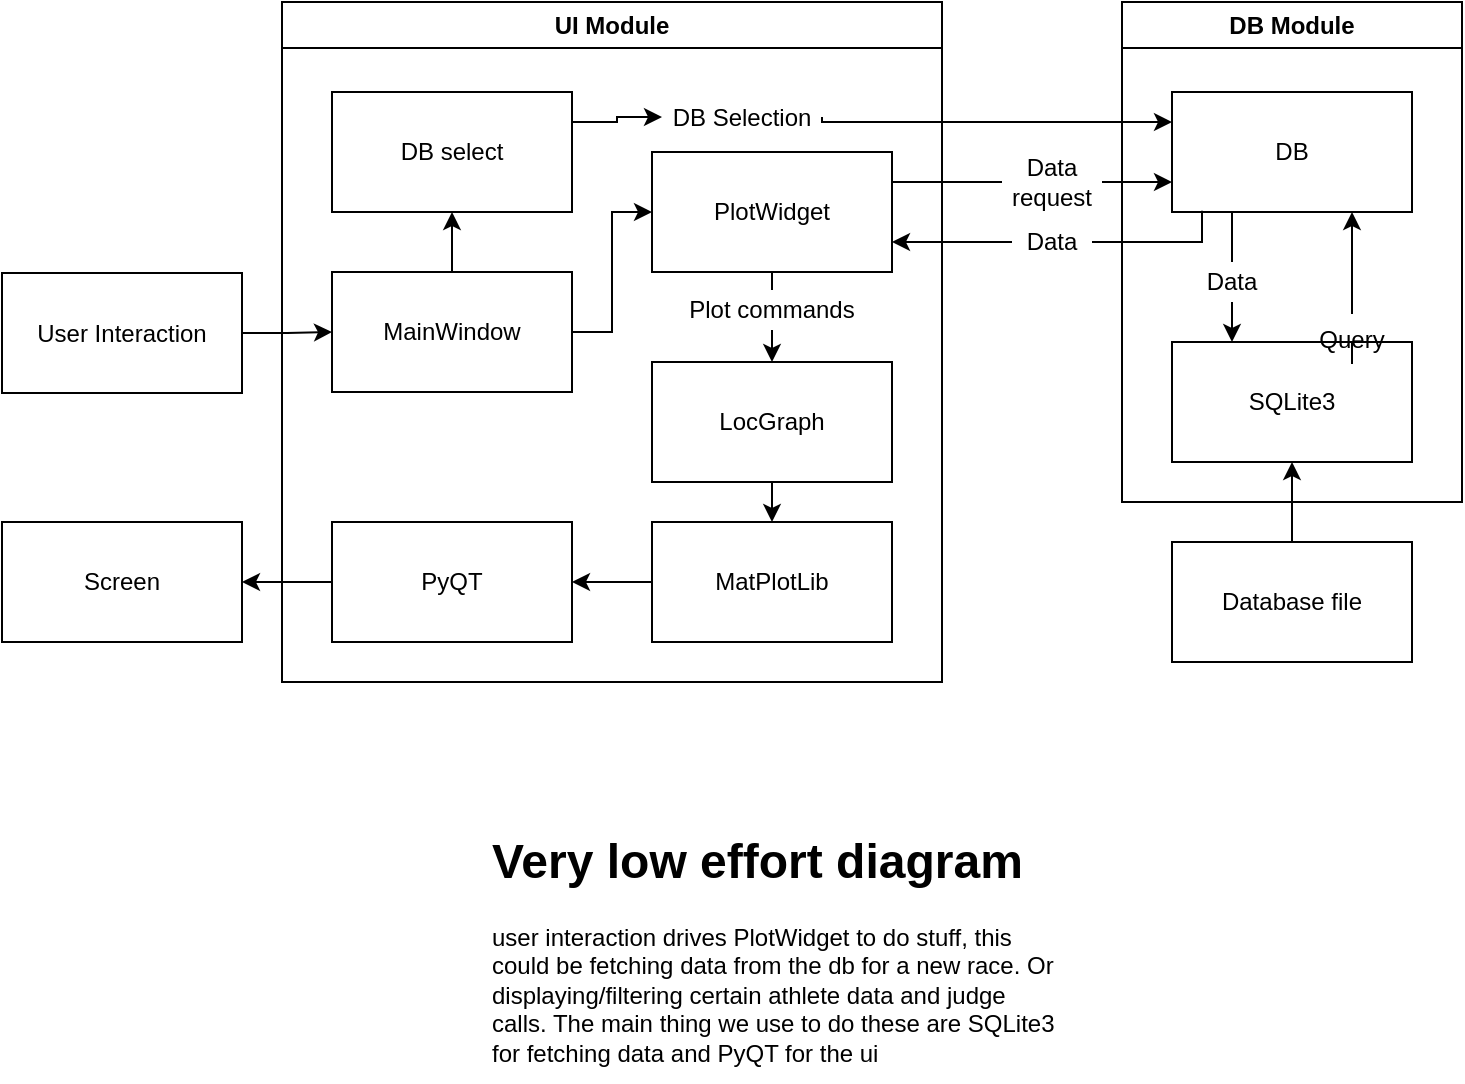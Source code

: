 <mxfile version="23.1.6" type="device">
  <diagram name="Page-1" id="NpNb00ijpStDKrx1_4LT">
    <mxGraphModel dx="1002" dy="577" grid="1" gridSize="10" guides="1" tooltips="1" connect="1" arrows="1" fold="1" page="1" pageScale="1" pageWidth="850" pageHeight="1100" math="0" shadow="0">
      <root>
        <mxCell id="0" />
        <mxCell id="1" parent="0" />
        <mxCell id="mCzRl1WYqg1VtkMurcAk-11" style="edgeStyle=orthogonalEdgeStyle;rounded=0;orthogonalLoop=1;jettySize=auto;html=1;entryX=0.5;entryY=1;entryDx=0;entryDy=0;exitX=0.5;exitY=0;exitDx=0;exitDy=0;" edge="1" parent="1" source="mCzRl1WYqg1VtkMurcAk-4" target="mCzRl1WYqg1VtkMurcAk-3">
          <mxGeometry relative="1" as="geometry" />
        </mxCell>
        <mxCell id="mCzRl1WYqg1VtkMurcAk-4" value="Database file" style="rounded=0;whiteSpace=wrap;html=1;" vertex="1" parent="1">
          <mxGeometry x="635" y="410" width="120" height="60" as="geometry" />
        </mxCell>
        <mxCell id="mCzRl1WYqg1VtkMurcAk-6" value="DB Module" style="swimlane;whiteSpace=wrap;html=1;" vertex="1" parent="1">
          <mxGeometry x="610" y="140" width="170" height="250" as="geometry" />
        </mxCell>
        <mxCell id="mCzRl1WYqg1VtkMurcAk-3" value="SQLite3" style="rounded=0;whiteSpace=wrap;html=1;" vertex="1" parent="mCzRl1WYqg1VtkMurcAk-6">
          <mxGeometry x="25" y="170" width="120" height="60" as="geometry" />
        </mxCell>
        <mxCell id="mCzRl1WYqg1VtkMurcAk-46" style="edgeStyle=orthogonalEdgeStyle;rounded=0;orthogonalLoop=1;jettySize=auto;html=1;exitX=0.25;exitY=1;exitDx=0;exitDy=0;entryX=0.5;entryY=0;entryDx=0;entryDy=0;endArrow=none;endFill=0;" edge="1" parent="mCzRl1WYqg1VtkMurcAk-6" source="mCzRl1WYqg1VtkMurcAk-5" target="mCzRl1WYqg1VtkMurcAk-41">
          <mxGeometry relative="1" as="geometry" />
        </mxCell>
        <mxCell id="mCzRl1WYqg1VtkMurcAk-5" value="DB" style="rounded=0;whiteSpace=wrap;html=1;" vertex="1" parent="mCzRl1WYqg1VtkMurcAk-6">
          <mxGeometry x="25" y="45" width="120" height="60" as="geometry" />
        </mxCell>
        <mxCell id="mCzRl1WYqg1VtkMurcAk-45" style="edgeStyle=orthogonalEdgeStyle;rounded=0;orthogonalLoop=1;jettySize=auto;html=1;exitX=0.5;exitY=1;exitDx=0;exitDy=0;entryX=0.25;entryY=0;entryDx=0;entryDy=0;" edge="1" parent="mCzRl1WYqg1VtkMurcAk-6" source="mCzRl1WYqg1VtkMurcAk-41" target="mCzRl1WYqg1VtkMurcAk-3">
          <mxGeometry relative="1" as="geometry" />
        </mxCell>
        <mxCell id="mCzRl1WYqg1VtkMurcAk-41" value="Data" style="text;html=1;align=center;verticalAlign=middle;whiteSpace=wrap;rounded=0;" vertex="1" parent="mCzRl1WYqg1VtkMurcAk-6">
          <mxGeometry x="30" y="130" width="50" height="20" as="geometry" />
        </mxCell>
        <mxCell id="mCzRl1WYqg1VtkMurcAk-9" value="UI Module" style="swimlane;whiteSpace=wrap;html=1;" vertex="1" parent="1">
          <mxGeometry x="190" y="140" width="330" height="340" as="geometry" />
        </mxCell>
        <mxCell id="mCzRl1WYqg1VtkMurcAk-18" style="edgeStyle=orthogonalEdgeStyle;rounded=0;orthogonalLoop=1;jettySize=auto;html=1;exitX=0.5;exitY=1;exitDx=0;exitDy=0;entryX=0.5;entryY=0;entryDx=0;entryDy=0;" edge="1" parent="mCzRl1WYqg1VtkMurcAk-9" source="mCzRl1WYqg1VtkMurcAk-7" target="mCzRl1WYqg1VtkMurcAk-14">
          <mxGeometry relative="1" as="geometry" />
        </mxCell>
        <mxCell id="mCzRl1WYqg1VtkMurcAk-7" value="LocGraph" style="rounded=0;whiteSpace=wrap;html=1;" vertex="1" parent="mCzRl1WYqg1VtkMurcAk-9">
          <mxGeometry x="185" y="180" width="120" height="60" as="geometry" />
        </mxCell>
        <mxCell id="mCzRl1WYqg1VtkMurcAk-49" style="edgeStyle=orthogonalEdgeStyle;rounded=0;orthogonalLoop=1;jettySize=auto;html=1;exitX=0.5;exitY=1;exitDx=0;exitDy=0;entryX=0.5;entryY=0;entryDx=0;entryDy=0;endArrow=none;endFill=0;" edge="1" parent="mCzRl1WYqg1VtkMurcAk-9" source="mCzRl1WYqg1VtkMurcAk-2" target="mCzRl1WYqg1VtkMurcAk-20">
          <mxGeometry relative="1" as="geometry" />
        </mxCell>
        <mxCell id="mCzRl1WYqg1VtkMurcAk-2" value="PlotWidget" style="rounded=0;whiteSpace=wrap;html=1;" vertex="1" parent="mCzRl1WYqg1VtkMurcAk-9">
          <mxGeometry x="185" y="75" width="120" height="60" as="geometry" />
        </mxCell>
        <mxCell id="mCzRl1WYqg1VtkMurcAk-58" style="edgeStyle=orthogonalEdgeStyle;rounded=0;orthogonalLoop=1;jettySize=auto;html=1;entryX=1;entryY=0.5;entryDx=0;entryDy=0;" edge="1" parent="mCzRl1WYqg1VtkMurcAk-9" source="mCzRl1WYqg1VtkMurcAk-14" target="mCzRl1WYqg1VtkMurcAk-50">
          <mxGeometry relative="1" as="geometry" />
        </mxCell>
        <mxCell id="mCzRl1WYqg1VtkMurcAk-14" value="MatPlotLib" style="rounded=0;whiteSpace=wrap;html=1;" vertex="1" parent="mCzRl1WYqg1VtkMurcAk-9">
          <mxGeometry x="185" y="260" width="120" height="60" as="geometry" />
        </mxCell>
        <mxCell id="mCzRl1WYqg1VtkMurcAk-29" style="edgeStyle=orthogonalEdgeStyle;rounded=0;orthogonalLoop=1;jettySize=auto;html=1;exitX=0.5;exitY=1;exitDx=0;exitDy=0;entryX=0.5;entryY=0;entryDx=0;entryDy=0;" edge="1" parent="mCzRl1WYqg1VtkMurcAk-9" source="mCzRl1WYqg1VtkMurcAk-20" target="mCzRl1WYqg1VtkMurcAk-7">
          <mxGeometry relative="1" as="geometry" />
        </mxCell>
        <mxCell id="mCzRl1WYqg1VtkMurcAk-20" value="Plot commands" style="text;html=1;align=center;verticalAlign=middle;whiteSpace=wrap;rounded=0;" vertex="1" parent="mCzRl1WYqg1VtkMurcAk-9">
          <mxGeometry x="200" y="144" width="90" height="20" as="geometry" />
        </mxCell>
        <mxCell id="mCzRl1WYqg1VtkMurcAk-34" value="DB select" style="rounded=0;whiteSpace=wrap;html=1;" vertex="1" parent="mCzRl1WYqg1VtkMurcAk-9">
          <mxGeometry x="25" y="45" width="120" height="60" as="geometry" />
        </mxCell>
        <mxCell id="mCzRl1WYqg1VtkMurcAk-50" value="PyQT" style="rounded=0;whiteSpace=wrap;html=1;" vertex="1" parent="mCzRl1WYqg1VtkMurcAk-9">
          <mxGeometry x="25" y="260" width="120" height="60" as="geometry" />
        </mxCell>
        <mxCell id="mCzRl1WYqg1VtkMurcAk-52" style="edgeStyle=orthogonalEdgeStyle;rounded=0;orthogonalLoop=1;jettySize=auto;html=1;exitX=0.5;exitY=0;exitDx=0;exitDy=0;entryX=0.5;entryY=1;entryDx=0;entryDy=0;" edge="1" parent="mCzRl1WYqg1VtkMurcAk-9" source="mCzRl1WYqg1VtkMurcAk-33" target="mCzRl1WYqg1VtkMurcAk-34">
          <mxGeometry relative="1" as="geometry" />
        </mxCell>
        <mxCell id="mCzRl1WYqg1VtkMurcAk-57" style="edgeStyle=orthogonalEdgeStyle;rounded=0;orthogonalLoop=1;jettySize=auto;html=1;entryX=0;entryY=0.5;entryDx=0;entryDy=0;" edge="1" parent="mCzRl1WYqg1VtkMurcAk-9" source="mCzRl1WYqg1VtkMurcAk-33" target="mCzRl1WYqg1VtkMurcAk-2">
          <mxGeometry relative="1" as="geometry" />
        </mxCell>
        <mxCell id="mCzRl1WYqg1VtkMurcAk-33" value="MainWindow" style="rounded=0;whiteSpace=wrap;html=1;" vertex="1" parent="mCzRl1WYqg1VtkMurcAk-9">
          <mxGeometry x="25" y="135" width="120" height="60" as="geometry" />
        </mxCell>
        <mxCell id="mCzRl1WYqg1VtkMurcAk-61" style="edgeStyle=orthogonalEdgeStyle;rounded=0;orthogonalLoop=1;jettySize=auto;html=1;entryX=0;entryY=0.5;entryDx=0;entryDy=0;" edge="1" parent="1" source="mCzRl1WYqg1VtkMurcAk-10" target="mCzRl1WYqg1VtkMurcAk-33">
          <mxGeometry relative="1" as="geometry" />
        </mxCell>
        <mxCell id="mCzRl1WYqg1VtkMurcAk-10" value="User Interaction" style="rounded=0;whiteSpace=wrap;html=1;" vertex="1" parent="1">
          <mxGeometry x="50" y="275.5" width="120" height="60" as="geometry" />
        </mxCell>
        <mxCell id="mCzRl1WYqg1VtkMurcAk-22" style="edgeStyle=orthogonalEdgeStyle;rounded=0;orthogonalLoop=1;jettySize=auto;html=1;startArrow=none;startFill=0;endArrow=none;endFill=0;exitX=0;exitY=0.5;exitDx=0;exitDy=0;entryX=1;entryY=0.25;entryDx=0;entryDy=0;" edge="1" parent="1" source="mCzRl1WYqg1VtkMurcAk-23" target="mCzRl1WYqg1VtkMurcAk-2">
          <mxGeometry relative="1" as="geometry">
            <mxPoint x="525" y="230" as="targetPoint" />
            <Array as="points" />
          </mxGeometry>
        </mxCell>
        <mxCell id="mCzRl1WYqg1VtkMurcAk-62" style="edgeStyle=orthogonalEdgeStyle;rounded=0;orthogonalLoop=1;jettySize=auto;html=1;entryX=0;entryY=0.75;entryDx=0;entryDy=0;" edge="1" parent="1" source="mCzRl1WYqg1VtkMurcAk-23" target="mCzRl1WYqg1VtkMurcAk-5">
          <mxGeometry relative="1" as="geometry" />
        </mxCell>
        <mxCell id="mCzRl1WYqg1VtkMurcAk-23" value="Data request" style="text;html=1;align=center;verticalAlign=middle;whiteSpace=wrap;rounded=0;" vertex="1" parent="1">
          <mxGeometry x="550" y="215" width="50" height="30" as="geometry" />
        </mxCell>
        <mxCell id="mCzRl1WYqg1VtkMurcAk-63" style="edgeStyle=orthogonalEdgeStyle;rounded=0;orthogonalLoop=1;jettySize=auto;html=1;entryX=1;entryY=0.75;entryDx=0;entryDy=0;" edge="1" parent="1" source="mCzRl1WYqg1VtkMurcAk-16" target="mCzRl1WYqg1VtkMurcAk-2">
          <mxGeometry relative="1" as="geometry" />
        </mxCell>
        <mxCell id="mCzRl1WYqg1VtkMurcAk-16" value="Data" style="text;html=1;align=center;verticalAlign=middle;whiteSpace=wrap;rounded=0;" vertex="1" parent="1">
          <mxGeometry x="555" y="246" width="40" height="28" as="geometry" />
        </mxCell>
        <mxCell id="mCzRl1WYqg1VtkMurcAk-31" value="&lt;h1&gt;Very low effort diagram&lt;/h1&gt;&lt;div&gt;user interaction drives PlotWidget to do stuff, this could be fetching data from the db for a new race. Or displaying/filtering certain athlete data and judge calls. The main thing we use to do these are SQLite3 for fetching data and PyQT for the ui&lt;/div&gt;" style="text;html=1;spacing=5;spacingTop=-20;whiteSpace=wrap;overflow=hidden;rounded=0;movable=1;resizable=1;rotatable=1;deletable=1;editable=1;locked=0;connectable=1;" vertex="1" parent="1">
          <mxGeometry x="290" y="550" width="290" height="130" as="geometry" />
        </mxCell>
        <mxCell id="mCzRl1WYqg1VtkMurcAk-40" value="Query" style="text;html=1;align=center;verticalAlign=middle;whiteSpace=wrap;rounded=0;" vertex="1" parent="1">
          <mxGeometry x="700" y="296" width="50" height="25" as="geometry" />
        </mxCell>
        <mxCell id="mCzRl1WYqg1VtkMurcAk-47" style="edgeStyle=orthogonalEdgeStyle;rounded=0;orthogonalLoop=1;jettySize=auto;html=1;exitX=0.75;exitY=0;exitDx=0;exitDy=0;entryX=0.5;entryY=1;entryDx=0;entryDy=0;endArrow=none;endFill=0;" edge="1" parent="1" source="mCzRl1WYqg1VtkMurcAk-3" target="mCzRl1WYqg1VtkMurcAk-40">
          <mxGeometry relative="1" as="geometry" />
        </mxCell>
        <mxCell id="mCzRl1WYqg1VtkMurcAk-48" style="edgeStyle=orthogonalEdgeStyle;rounded=0;orthogonalLoop=1;jettySize=auto;html=1;exitX=0.5;exitY=0;exitDx=0;exitDy=0;entryX=0.75;entryY=1;entryDx=0;entryDy=0;" edge="1" parent="1" source="mCzRl1WYqg1VtkMurcAk-40" target="mCzRl1WYqg1VtkMurcAk-5">
          <mxGeometry relative="1" as="geometry" />
        </mxCell>
        <mxCell id="mCzRl1WYqg1VtkMurcAk-51" value="Screen" style="rounded=0;whiteSpace=wrap;html=1;" vertex="1" parent="1">
          <mxGeometry x="50" y="400" width="120" height="60" as="geometry" />
        </mxCell>
        <mxCell id="mCzRl1WYqg1VtkMurcAk-54" style="edgeStyle=orthogonalEdgeStyle;rounded=0;orthogonalLoop=1;jettySize=auto;html=1;exitX=1;exitY=0.5;exitDx=0;exitDy=0;entryX=0;entryY=0.25;entryDx=0;entryDy=0;" edge="1" parent="1" source="mCzRl1WYqg1VtkMurcAk-55" target="mCzRl1WYqg1VtkMurcAk-5">
          <mxGeometry relative="1" as="geometry">
            <Array as="points">
              <mxPoint x="505" y="200" />
              <mxPoint x="540" y="200" />
              <mxPoint x="540" y="230" />
            </Array>
          </mxGeometry>
        </mxCell>
        <mxCell id="mCzRl1WYqg1VtkMurcAk-56" value="" style="edgeStyle=orthogonalEdgeStyle;rounded=0;orthogonalLoop=1;jettySize=auto;html=1;exitX=1;exitY=0.25;exitDx=0;exitDy=0;entryX=0;entryY=0.5;entryDx=0;entryDy=0;" edge="1" parent="1" source="mCzRl1WYqg1VtkMurcAk-34" target="mCzRl1WYqg1VtkMurcAk-55">
          <mxGeometry relative="1" as="geometry">
            <mxPoint x="245" y="200" as="sourcePoint" />
            <mxPoint x="365" y="200" as="targetPoint" />
            <Array as="points" />
          </mxGeometry>
        </mxCell>
        <mxCell id="mCzRl1WYqg1VtkMurcAk-55" value="DB Selection" style="text;html=1;align=center;verticalAlign=middle;whiteSpace=wrap;rounded=0;" vertex="1" parent="1">
          <mxGeometry x="380" y="185" width="80" height="25" as="geometry" />
        </mxCell>
        <mxCell id="mCzRl1WYqg1VtkMurcAk-59" style="edgeStyle=orthogonalEdgeStyle;rounded=0;orthogonalLoop=1;jettySize=auto;html=1;" edge="1" parent="1" source="mCzRl1WYqg1VtkMurcAk-50" target="mCzRl1WYqg1VtkMurcAk-51">
          <mxGeometry relative="1" as="geometry" />
        </mxCell>
        <mxCell id="mCzRl1WYqg1VtkMurcAk-65" style="edgeStyle=orthogonalEdgeStyle;rounded=0;orthogonalLoop=1;jettySize=auto;html=1;exitX=0.125;exitY=0.99;exitDx=0;exitDy=0;exitPerimeter=0;endArrow=none;endFill=0;entryX=1;entryY=0.5;entryDx=0;entryDy=0;" edge="1" parent="1" source="mCzRl1WYqg1VtkMurcAk-5" target="mCzRl1WYqg1VtkMurcAk-16">
          <mxGeometry relative="1" as="geometry">
            <mxPoint x="620" y="266" as="targetPoint" />
            <Array as="points">
              <mxPoint x="650" y="260" />
            </Array>
          </mxGeometry>
        </mxCell>
      </root>
    </mxGraphModel>
  </diagram>
</mxfile>
